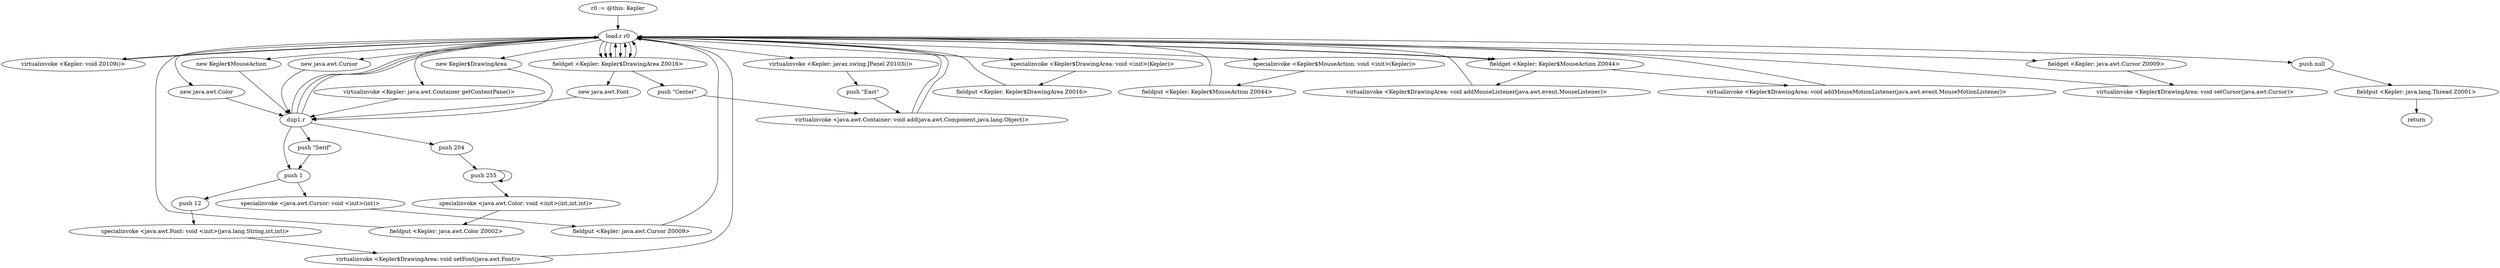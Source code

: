 digraph "" {
    "r0 := @this: Kepler"
    "load.r r0"
    "r0 := @this: Kepler"->"load.r r0";
    "virtualinvoke <Kepler: void Z0109()>"
    "load.r r0"->"virtualinvoke <Kepler: void Z0109()>";
    "virtualinvoke <Kepler: void Z0109()>"->"load.r r0";
    "new java.awt.Color"
    "load.r r0"->"new java.awt.Color";
    "dup1.r"
    "new java.awt.Color"->"dup1.r";
    "push 204"
    "dup1.r"->"push 204";
    "push 255"
    "push 204"->"push 255";
    "push 255"->"push 255";
    "specialinvoke <java.awt.Color: void <init>(int,int,int)>"
    "push 255"->"specialinvoke <java.awt.Color: void <init>(int,int,int)>";
    "fieldput <Kepler: java.awt.Color Z0002>"
    "specialinvoke <java.awt.Color: void <init>(int,int,int)>"->"fieldput <Kepler: java.awt.Color Z0002>";
    "fieldput <Kepler: java.awt.Color Z0002>"->"load.r r0";
    "virtualinvoke <Kepler: java.awt.Container getContentPane()>"
    "load.r r0"->"virtualinvoke <Kepler: java.awt.Container getContentPane()>";
    "virtualinvoke <Kepler: java.awt.Container getContentPane()>"->"dup1.r";
    "dup1.r"->"load.r r0";
    "virtualinvoke <Kepler: javax.swing.JPanel Z0103()>"
    "load.r r0"->"virtualinvoke <Kepler: javax.swing.JPanel Z0103()>";
    "push \"East\""
    "virtualinvoke <Kepler: javax.swing.JPanel Z0103()>"->"push \"East\"";
    "virtualinvoke <java.awt.Container: void add(java.awt.Component,java.lang.Object)>"
    "push \"East\""->"virtualinvoke <java.awt.Container: void add(java.awt.Component,java.lang.Object)>";
    "virtualinvoke <java.awt.Container: void add(java.awt.Component,java.lang.Object)>"->"load.r r0";
    "new Kepler$DrawingArea"
    "load.r r0"->"new Kepler$DrawingArea";
    "new Kepler$DrawingArea"->"dup1.r";
    "dup1.r"->"load.r r0";
    "specialinvoke <Kepler$DrawingArea: void <init>(Kepler)>"
    "load.r r0"->"specialinvoke <Kepler$DrawingArea: void <init>(Kepler)>";
    "fieldput <Kepler: Kepler$DrawingArea Z0016>"
    "specialinvoke <Kepler$DrawingArea: void <init>(Kepler)>"->"fieldput <Kepler: Kepler$DrawingArea Z0016>";
    "fieldput <Kepler: Kepler$DrawingArea Z0016>"->"load.r r0";
    "fieldget <Kepler: Kepler$DrawingArea Z0016>"
    "load.r r0"->"fieldget <Kepler: Kepler$DrawingArea Z0016>";
    "new java.awt.Font"
    "fieldget <Kepler: Kepler$DrawingArea Z0016>"->"new java.awt.Font";
    "new java.awt.Font"->"dup1.r";
    "push \"Serif\""
    "dup1.r"->"push \"Serif\"";
    "push 1"
    "push \"Serif\""->"push 1";
    "push 12"
    "push 1"->"push 12";
    "specialinvoke <java.awt.Font: void <init>(java.lang.String,int,int)>"
    "push 12"->"specialinvoke <java.awt.Font: void <init>(java.lang.String,int,int)>";
    "virtualinvoke <Kepler$DrawingArea: void setFont(java.awt.Font)>"
    "specialinvoke <java.awt.Font: void <init>(java.lang.String,int,int)>"->"virtualinvoke <Kepler$DrawingArea: void setFont(java.awt.Font)>";
    "virtualinvoke <Kepler$DrawingArea: void setFont(java.awt.Font)>"->"load.r r0";
    "load.r r0"->"fieldget <Kepler: Kepler$DrawingArea Z0016>";
    "push \"Center\""
    "fieldget <Kepler: Kepler$DrawingArea Z0016>"->"push \"Center\"";
    "push \"Center\""->"virtualinvoke <java.awt.Container: void add(java.awt.Component,java.lang.Object)>";
    "virtualinvoke <java.awt.Container: void add(java.awt.Component,java.lang.Object)>"->"load.r r0";
    "new Kepler$MouseAction"
    "load.r r0"->"new Kepler$MouseAction";
    "new Kepler$MouseAction"->"dup1.r";
    "dup1.r"->"load.r r0";
    "specialinvoke <Kepler$MouseAction: void <init>(Kepler)>"
    "load.r r0"->"specialinvoke <Kepler$MouseAction: void <init>(Kepler)>";
    "fieldput <Kepler: Kepler$MouseAction Z0044>"
    "specialinvoke <Kepler$MouseAction: void <init>(Kepler)>"->"fieldput <Kepler: Kepler$MouseAction Z0044>";
    "fieldput <Kepler: Kepler$MouseAction Z0044>"->"load.r r0";
    "load.r r0"->"fieldget <Kepler: Kepler$DrawingArea Z0016>";
    "fieldget <Kepler: Kepler$DrawingArea Z0016>"->"load.r r0";
    "fieldget <Kepler: Kepler$MouseAction Z0044>"
    "load.r r0"->"fieldget <Kepler: Kepler$MouseAction Z0044>";
    "virtualinvoke <Kepler$DrawingArea: void addMouseListener(java.awt.event.MouseListener)>"
    "fieldget <Kepler: Kepler$MouseAction Z0044>"->"virtualinvoke <Kepler$DrawingArea: void addMouseListener(java.awt.event.MouseListener)>";
    "virtualinvoke <Kepler$DrawingArea: void addMouseListener(java.awt.event.MouseListener)>"->"load.r r0";
    "load.r r0"->"fieldget <Kepler: Kepler$DrawingArea Z0016>";
    "fieldget <Kepler: Kepler$DrawingArea Z0016>"->"load.r r0";
    "load.r r0"->"fieldget <Kepler: Kepler$MouseAction Z0044>";
    "virtualinvoke <Kepler$DrawingArea: void addMouseMotionListener(java.awt.event.MouseMotionListener)>"
    "fieldget <Kepler: Kepler$MouseAction Z0044>"->"virtualinvoke <Kepler$DrawingArea: void addMouseMotionListener(java.awt.event.MouseMotionListener)>";
    "virtualinvoke <Kepler$DrawingArea: void addMouseMotionListener(java.awt.event.MouseMotionListener)>"->"load.r r0";
    "new java.awt.Cursor"
    "load.r r0"->"new java.awt.Cursor";
    "new java.awt.Cursor"->"dup1.r";
    "dup1.r"->"push 1";
    "specialinvoke <java.awt.Cursor: void <init>(int)>"
    "push 1"->"specialinvoke <java.awt.Cursor: void <init>(int)>";
    "fieldput <Kepler: java.awt.Cursor Z0009>"
    "specialinvoke <java.awt.Cursor: void <init>(int)>"->"fieldput <Kepler: java.awt.Cursor Z0009>";
    "fieldput <Kepler: java.awt.Cursor Z0009>"->"load.r r0";
    "load.r r0"->"fieldget <Kepler: Kepler$DrawingArea Z0016>";
    "fieldget <Kepler: Kepler$DrawingArea Z0016>"->"load.r r0";
    "fieldget <Kepler: java.awt.Cursor Z0009>"
    "load.r r0"->"fieldget <Kepler: java.awt.Cursor Z0009>";
    "virtualinvoke <Kepler$DrawingArea: void setCursor(java.awt.Cursor)>"
    "fieldget <Kepler: java.awt.Cursor Z0009>"->"virtualinvoke <Kepler$DrawingArea: void setCursor(java.awt.Cursor)>";
    "virtualinvoke <Kepler$DrawingArea: void setCursor(java.awt.Cursor)>"->"load.r r0";
    "push null"
    "load.r r0"->"push null";
    "fieldput <Kepler: java.lang.Thread Z0001>"
    "push null"->"fieldput <Kepler: java.lang.Thread Z0001>";
    "return"
    "fieldput <Kepler: java.lang.Thread Z0001>"->"return";
}
